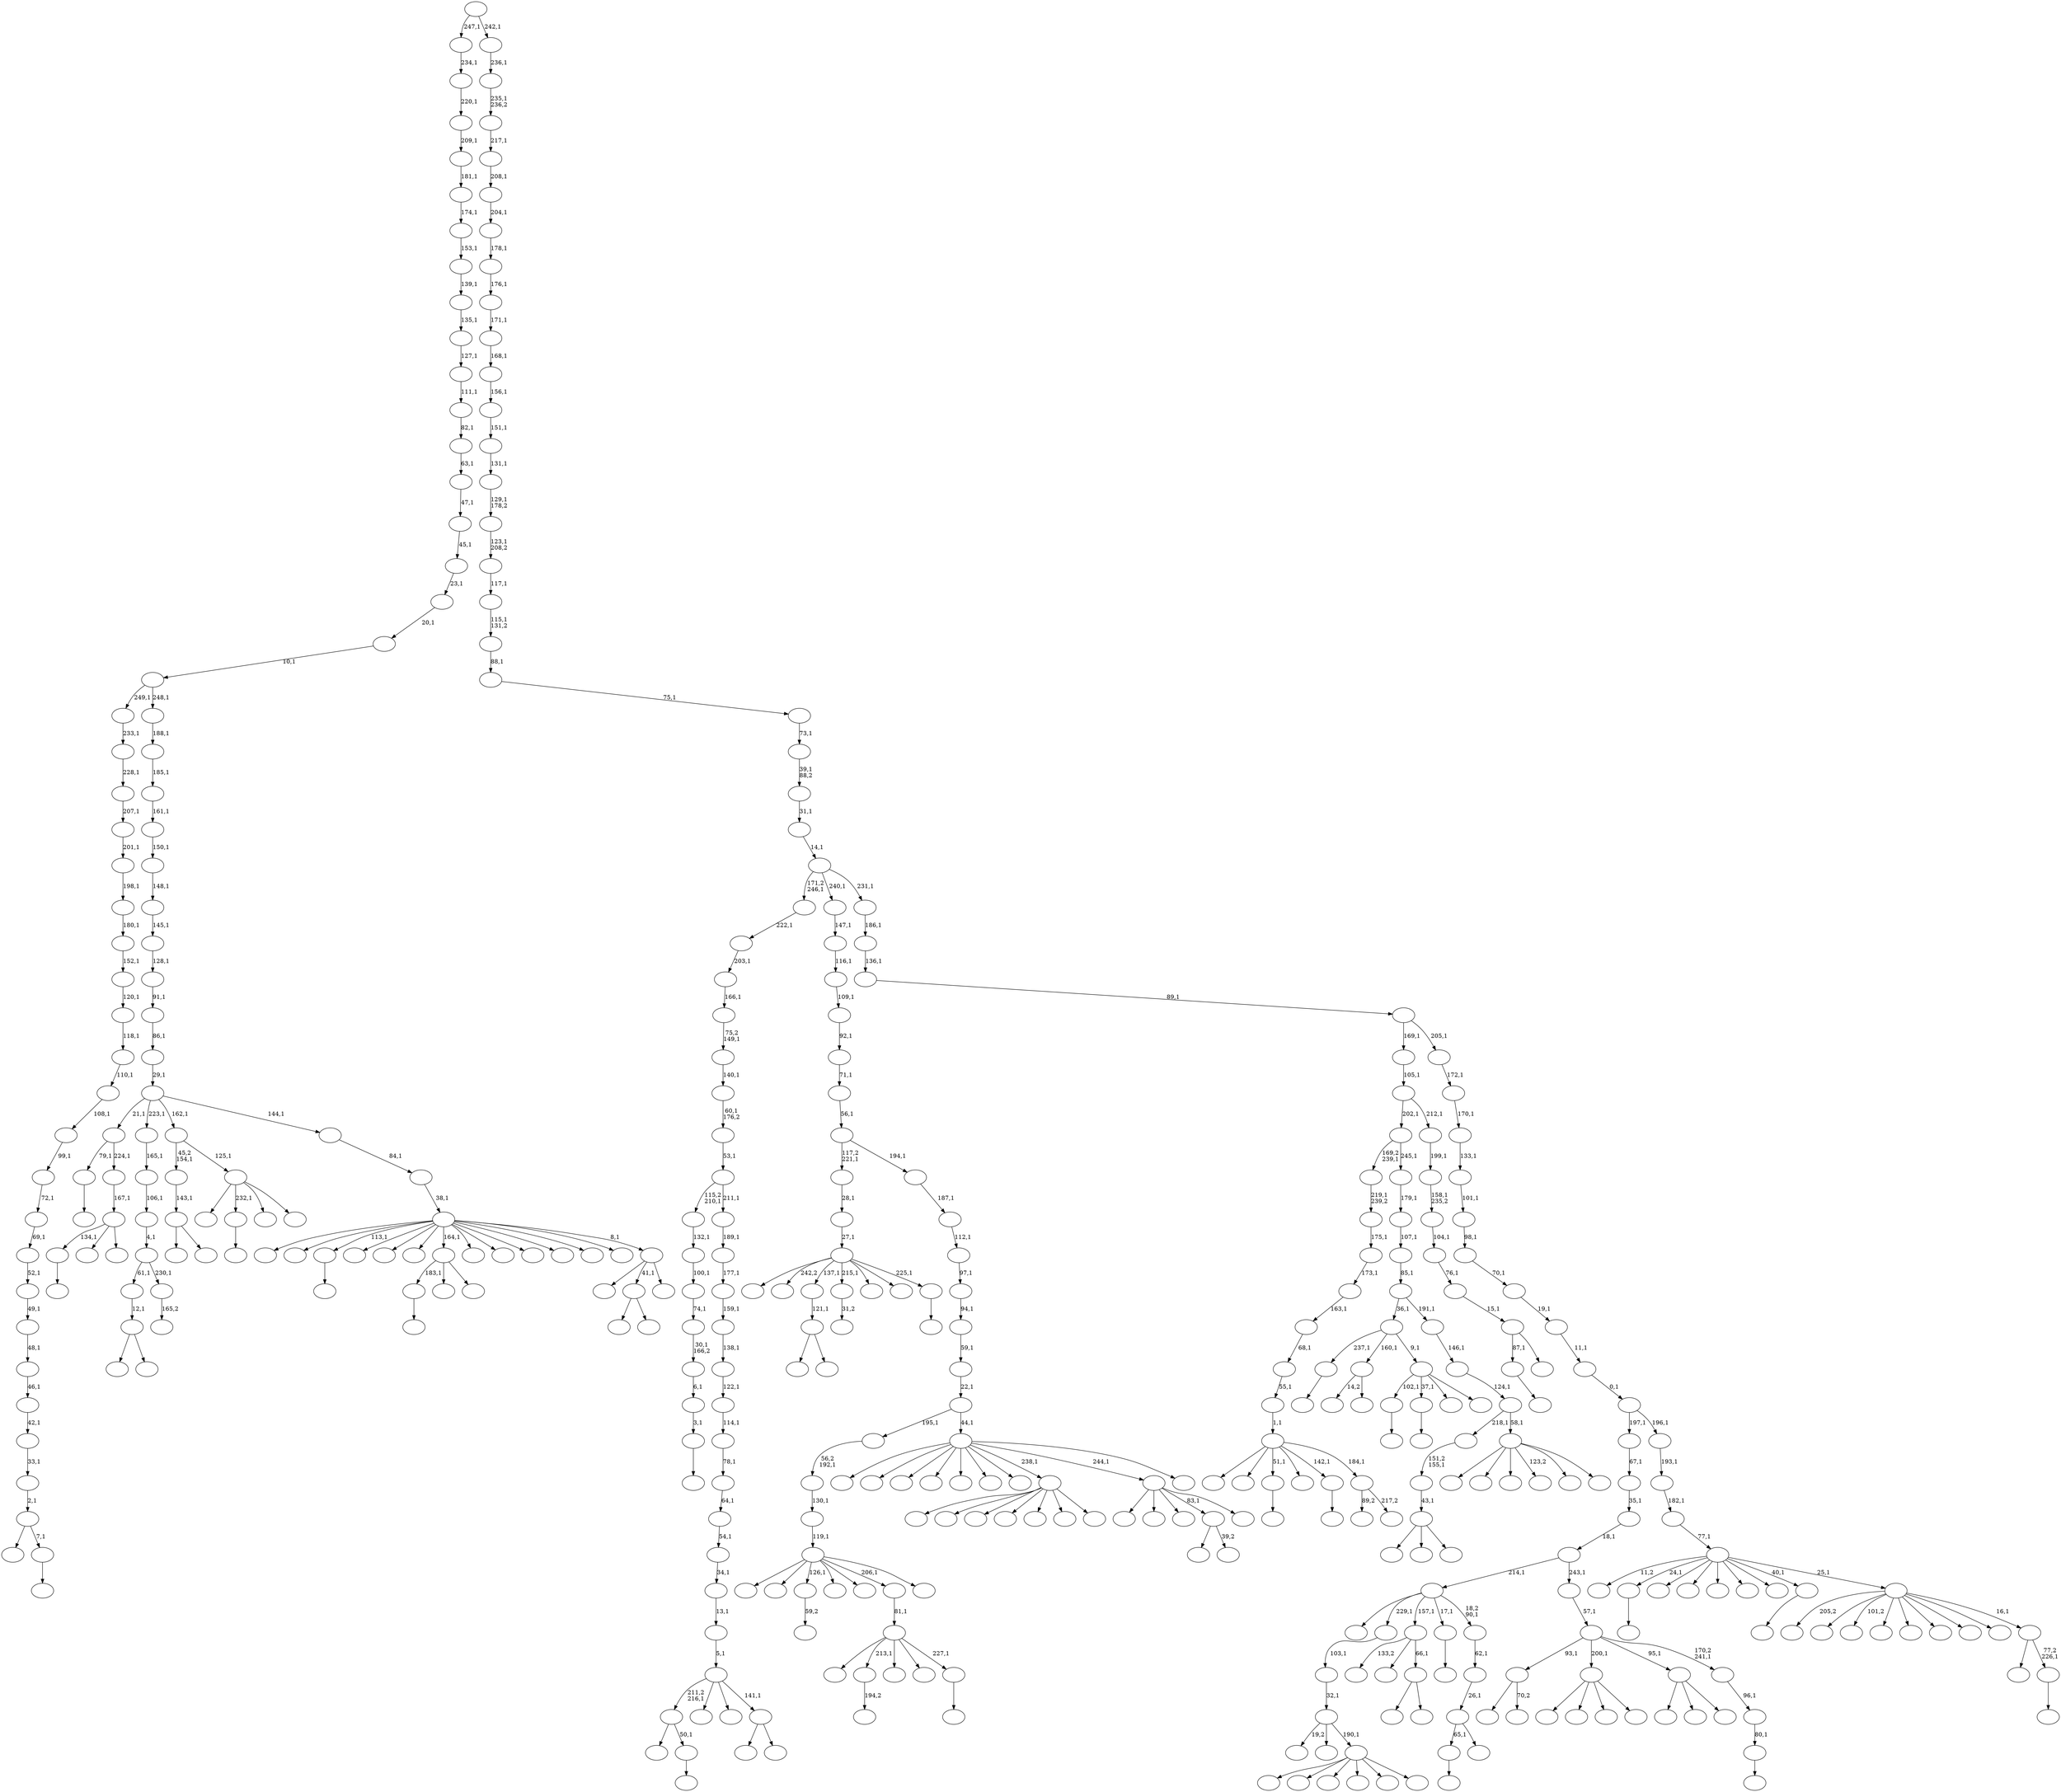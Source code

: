 digraph T {
	400 [label=""]
	399 [label=""]
	398 [label=""]
	397 [label=""]
	396 [label=""]
	395 [label=""]
	394 [label=""]
	393 [label=""]
	392 [label=""]
	391 [label=""]
	390 [label=""]
	389 [label=""]
	388 [label=""]
	387 [label=""]
	386 [label=""]
	385 [label=""]
	384 [label=""]
	383 [label=""]
	382 [label=""]
	381 [label=""]
	380 [label=""]
	379 [label=""]
	378 [label=""]
	377 [label=""]
	376 [label=""]
	375 [label=""]
	374 [label=""]
	373 [label=""]
	372 [label=""]
	371 [label=""]
	370 [label=""]
	369 [label=""]
	368 [label=""]
	367 [label=""]
	366 [label=""]
	365 [label=""]
	364 [label=""]
	363 [label=""]
	362 [label=""]
	361 [label=""]
	360 [label=""]
	359 [label=""]
	358 [label=""]
	357 [label=""]
	356 [label=""]
	355 [label=""]
	354 [label=""]
	353 [label=""]
	352 [label=""]
	351 [label=""]
	350 [label=""]
	349 [label=""]
	348 [label=""]
	347 [label=""]
	346 [label=""]
	345 [label=""]
	344 [label=""]
	343 [label=""]
	342 [label=""]
	341 [label=""]
	340 [label=""]
	339 [label=""]
	338 [label=""]
	337 [label=""]
	336 [label=""]
	335 [label=""]
	334 [label=""]
	333 [label=""]
	332 [label=""]
	331 [label=""]
	330 [label=""]
	329 [label=""]
	328 [label=""]
	327 [label=""]
	326 [label=""]
	325 [label=""]
	324 [label=""]
	323 [label=""]
	322 [label=""]
	321 [label=""]
	320 [label=""]
	319 [label=""]
	318 [label=""]
	317 [label=""]
	316 [label=""]
	315 [label=""]
	314 [label=""]
	313 [label=""]
	312 [label=""]
	311 [label=""]
	310 [label=""]
	309 [label=""]
	308 [label=""]
	307 [label=""]
	306 [label=""]
	305 [label=""]
	304 [label=""]
	303 [label=""]
	302 [label=""]
	301 [label=""]
	300 [label=""]
	299 [label=""]
	298 [label=""]
	297 [label=""]
	296 [label=""]
	295 [label=""]
	294 [label=""]
	293 [label=""]
	292 [label=""]
	291 [label=""]
	290 [label=""]
	289 [label=""]
	288 [label=""]
	287 [label=""]
	286 [label=""]
	285 [label=""]
	284 [label=""]
	283 [label=""]
	282 [label=""]
	281 [label=""]
	280 [label=""]
	279 [label=""]
	278 [label=""]
	277 [label=""]
	276 [label=""]
	275 [label=""]
	274 [label=""]
	273 [label=""]
	272 [label=""]
	271 [label=""]
	270 [label=""]
	269 [label=""]
	268 [label=""]
	267 [label=""]
	266 [label=""]
	265 [label=""]
	264 [label=""]
	263 [label=""]
	262 [label=""]
	261 [label=""]
	260 [label=""]
	259 [label=""]
	258 [label=""]
	257 [label=""]
	256 [label=""]
	255 [label=""]
	254 [label=""]
	253 [label=""]
	252 [label=""]
	251 [label=""]
	250 [label=""]
	249 [label=""]
	248 [label=""]
	247 [label=""]
	246 [label=""]
	245 [label=""]
	244 [label=""]
	243 [label=""]
	242 [label=""]
	241 [label=""]
	240 [label=""]
	239 [label=""]
	238 [label=""]
	237 [label=""]
	236 [label=""]
	235 [label=""]
	234 [label=""]
	233 [label=""]
	232 [label=""]
	231 [label=""]
	230 [label=""]
	229 [label=""]
	228 [label=""]
	227 [label=""]
	226 [label=""]
	225 [label=""]
	224 [label=""]
	223 [label=""]
	222 [label=""]
	221 [label=""]
	220 [label=""]
	219 [label=""]
	218 [label=""]
	217 [label=""]
	216 [label=""]
	215 [label=""]
	214 [label=""]
	213 [label=""]
	212 [label=""]
	211 [label=""]
	210 [label=""]
	209 [label=""]
	208 [label=""]
	207 [label=""]
	206 [label=""]
	205 [label=""]
	204 [label=""]
	203 [label=""]
	202 [label=""]
	201 [label=""]
	200 [label=""]
	199 [label=""]
	198 [label=""]
	197 [label=""]
	196 [label=""]
	195 [label=""]
	194 [label=""]
	193 [label=""]
	192 [label=""]
	191 [label=""]
	190 [label=""]
	189 [label=""]
	188 [label=""]
	187 [label=""]
	186 [label=""]
	185 [label=""]
	184 [label=""]
	183 [label=""]
	182 [label=""]
	181 [label=""]
	180 [label=""]
	179 [label=""]
	178 [label=""]
	177 [label=""]
	176 [label=""]
	175 [label=""]
	174 [label=""]
	173 [label=""]
	172 [label=""]
	171 [label=""]
	170 [label=""]
	169 [label=""]
	168 [label=""]
	167 [label=""]
	166 [label=""]
	165 [label=""]
	164 [label=""]
	163 [label=""]
	162 [label=""]
	161 [label=""]
	160 [label=""]
	159 [label=""]
	158 [label=""]
	157 [label=""]
	156 [label=""]
	155 [label=""]
	154 [label=""]
	153 [label=""]
	152 [label=""]
	151 [label=""]
	150 [label=""]
	149 [label=""]
	148 [label=""]
	147 [label=""]
	146 [label=""]
	145 [label=""]
	144 [label=""]
	143 [label=""]
	142 [label=""]
	141 [label=""]
	140 [label=""]
	139 [label=""]
	138 [label=""]
	137 [label=""]
	136 [label=""]
	135 [label=""]
	134 [label=""]
	133 [label=""]
	132 [label=""]
	131 [label=""]
	130 [label=""]
	129 [label=""]
	128 [label=""]
	127 [label=""]
	126 [label=""]
	125 [label=""]
	124 [label=""]
	123 [label=""]
	122 [label=""]
	121 [label=""]
	120 [label=""]
	119 [label=""]
	118 [label=""]
	117 [label=""]
	116 [label=""]
	115 [label=""]
	114 [label=""]
	113 [label=""]
	112 [label=""]
	111 [label=""]
	110 [label=""]
	109 [label=""]
	108 [label=""]
	107 [label=""]
	106 [label=""]
	105 [label=""]
	104 [label=""]
	103 [label=""]
	102 [label=""]
	101 [label=""]
	100 [label=""]
	99 [label=""]
	98 [label=""]
	97 [label=""]
	96 [label=""]
	95 [label=""]
	94 [label=""]
	93 [label=""]
	92 [label=""]
	91 [label=""]
	90 [label=""]
	89 [label=""]
	88 [label=""]
	87 [label=""]
	86 [label=""]
	85 [label=""]
	84 [label=""]
	83 [label=""]
	82 [label=""]
	81 [label=""]
	80 [label=""]
	79 [label=""]
	78 [label=""]
	77 [label=""]
	76 [label=""]
	75 [label=""]
	74 [label=""]
	73 [label=""]
	72 [label=""]
	71 [label=""]
	70 [label=""]
	69 [label=""]
	68 [label=""]
	67 [label=""]
	66 [label=""]
	65 [label=""]
	64 [label=""]
	63 [label=""]
	62 [label=""]
	61 [label=""]
	60 [label=""]
	59 [label=""]
	58 [label=""]
	57 [label=""]
	56 [label=""]
	55 [label=""]
	54 [label=""]
	53 [label=""]
	52 [label=""]
	51 [label=""]
	50 [label=""]
	49 [label=""]
	48 [label=""]
	47 [label=""]
	46 [label=""]
	45 [label=""]
	44 [label=""]
	43 [label=""]
	42 [label=""]
	41 [label=""]
	40 [label=""]
	39 [label=""]
	38 [label=""]
	37 [label=""]
	36 [label=""]
	35 [label=""]
	34 [label=""]
	33 [label=""]
	32 [label=""]
	31 [label=""]
	30 [label=""]
	29 [label=""]
	28 [label=""]
	27 [label=""]
	26 [label=""]
	25 [label=""]
	24 [label=""]
	23 [label=""]
	22 [label=""]
	21 [label=""]
	20 [label=""]
	19 [label=""]
	18 [label=""]
	17 [label=""]
	16 [label=""]
	15 [label=""]
	14 [label=""]
	13 [label=""]
	12 [label=""]
	11 [label=""]
	10 [label=""]
	9 [label=""]
	8 [label=""]
	7 [label=""]
	6 [label=""]
	5 [label=""]
	4 [label=""]
	3 [label=""]
	2 [label=""]
	1 [label=""]
	0 [label=""]
	399 -> 400 [label=""]
	387 -> 388 [label=""]
	383 -> 396 [label=""]
	383 -> 384 [label=""]
	382 -> 383 [label="121,1"]
	373 -> 374 [label=""]
	370 -> 371 [label="59,2"]
	364 -> 365 [label=""]
	363 -> 375 [label=""]
	363 -> 364 [label="50,1"]
	354 -> 355 [label=""]
	351 -> 352 [label=""]
	349 -> 350 [label=""]
	346 -> 361 [label=""]
	346 -> 348 [label=""]
	346 -> 347 [label=""]
	345 -> 346 [label="43,1"]
	344 -> 345 [label="151,2\n155,1"]
	338 -> 339 [label=""]
	336 -> 337 [label="194,2"]
	333 -> 334 [label=""]
	332 -> 333 [label="3,1"]
	331 -> 332 [label="6,1"]
	330 -> 331 [label="30,1\n166,2"]
	329 -> 330 [label="74,1"]
	328 -> 329 [label="100,1"]
	327 -> 328 [label="132,1"]
	322 -> 359 [label=""]
	322 -> 323 [label="70,2"]
	320 -> 321 [label=""]
	316 -> 317 [label=""]
	315 -> 362 [label=""]
	315 -> 316 [label="7,1"]
	314 -> 315 [label="2,1"]
	313 -> 314 [label="33,1"]
	312 -> 313 [label="42,1"]
	311 -> 312 [label="46,1"]
	310 -> 311 [label="48,1"]
	309 -> 310 [label="49,1"]
	308 -> 309 [label="52,1"]
	307 -> 308 [label="69,1"]
	306 -> 307 [label="72,1"]
	305 -> 306 [label="99,1"]
	304 -> 305 [label="108,1"]
	303 -> 304 [label="110,1"]
	302 -> 303 [label="118,1"]
	301 -> 302 [label="120,1"]
	300 -> 301 [label="152,1"]
	299 -> 300 [label="180,1"]
	298 -> 299 [label="198,1"]
	297 -> 298 [label="201,1"]
	296 -> 297 [label="207,1"]
	295 -> 296 [label="228,1"]
	294 -> 295 [label="233,1"]
	290 -> 338 [label="134,1"]
	290 -> 324 [label=""]
	290 -> 291 [label=""]
	289 -> 290 [label="167,1"]
	288 -> 349 [label="79,1"]
	288 -> 289 [label="224,1"]
	283 -> 284 [label=""]
	282 -> 393 [label=""]
	282 -> 336 [label="213,1"]
	282 -> 319 [label=""]
	282 -> 287 [label=""]
	282 -> 283 [label="227,1"]
	281 -> 282 [label="81,1"]
	279 -> 280 [label=""]
	275 -> 276 [label=""]
	258 -> 259 [label=""]
	256 -> 351 [label="183,1"]
	256 -> 285 [label=""]
	256 -> 257 [label=""]
	243 -> 244 [label=""]
	241 -> 242 [label="31,2"]
	236 -> 254 [label=""]
	236 -> 237 [label=""]
	235 -> 363 [label="211,2\n216,1"]
	235 -> 271 [label=""]
	235 -> 240 [label=""]
	235 -> 236 [label="141,1"]
	234 -> 235 [label="5,1"]
	233 -> 234 [label="13,1"]
	232 -> 233 [label="34,1"]
	231 -> 232 [label="54,1"]
	230 -> 231 [label="64,1"]
	229 -> 230 [label="78,1"]
	228 -> 229 [label="114,1"]
	227 -> 228 [label="122,1"]
	226 -> 227 [label="138,1"]
	225 -> 226 [label="159,1"]
	224 -> 225 [label="177,1"]
	223 -> 224 [label="189,1"]
	222 -> 327 [label="115,2\n210,1"]
	222 -> 223 [label="211,1"]
	221 -> 222 [label="53,1"]
	220 -> 221 [label="60,1\n176,2"]
	219 -> 220 [label="140,1"]
	218 -> 219 [label="75,2\n149,1"]
	217 -> 218 [label="166,1"]
	216 -> 217 [label="203,1"]
	215 -> 216 [label="222,1"]
	210 -> 358 [label=""]
	210 -> 211 [label=""]
	209 -> 210 [label="12,1"]
	206 -> 252 [label=""]
	206 -> 207 [label=""]
	205 -> 206 [label="143,1"]
	203 -> 247 [label=""]
	203 -> 204 [label=""]
	201 -> 369 [label=""]
	201 -> 366 [label=""]
	201 -> 272 [label=""]
	201 -> 251 [label=""]
	201 -> 208 [label=""]
	201 -> 202 [label=""]
	200 -> 368 [label="19,2"]
	200 -> 212 [label=""]
	200 -> 201 [label="190,1"]
	199 -> 200 [label="32,1"]
	198 -> 199 [label="103,1"]
	194 -> 195 [label=""]
	191 -> 261 [label=""]
	191 -> 250 [label=""]
	191 -> 238 [label=""]
	191 -> 192 [label=""]
	185 -> 186 [label="165,2"]
	184 -> 209 [label="61,1"]
	184 -> 185 [label="230,1"]
	183 -> 184 [label="4,1"]
	182 -> 183 [label="106,1"]
	181 -> 182 [label="165,1"]
	176 -> 379 [label=""]
	176 -> 293 [label=""]
	176 -> 177 [label=""]
	174 -> 180 [label="89,2"]
	174 -> 175 [label="217,2"]
	173 -> 356 [label=""]
	173 -> 353 [label=""]
	173 -> 258 [label="51,1"]
	173 -> 255 [label=""]
	173 -> 243 [label="142,1"]
	173 -> 174 [label="184,1"]
	172 -> 173 [label="1,1"]
	171 -> 172 [label="55,1"]
	170 -> 171 [label="68,1"]
	169 -> 170 [label="163,1"]
	168 -> 169 [label="173,1"]
	167 -> 168 [label="175,1"]
	166 -> 167 [label="219,1\n239,2"]
	164 -> 278 [label=""]
	164 -> 165 [label=""]
	163 -> 377 [label="133,2"]
	163 -> 249 [label=""]
	163 -> 164 [label="66,1"]
	158 -> 397 [label="14,2"]
	158 -> 159 [label=""]
	156 -> 157 [label=""]
	153 -> 399 [label="65,1"]
	153 -> 154 [label=""]
	152 -> 153 [label="26,1"]
	151 -> 152 [label="62,1"]
	150 -> 392 [label=""]
	150 -> 198 [label="229,1"]
	150 -> 163 [label="157,1"]
	150 -> 156 [label="17,1"]
	150 -> 151 [label="18,2\n90,1"]
	148 -> 149 [label=""]
	147 -> 148 [label="80,1"]
	146 -> 147 [label="96,1"]
	145 -> 322 [label="93,1"]
	145 -> 191 [label="200,1"]
	145 -> 176 [label="95,1"]
	145 -> 146 [label="170,2\n241,1"]
	144 -> 145 [label="57,1"]
	143 -> 150 [label="214,1"]
	143 -> 144 [label="243,1"]
	142 -> 143 [label="18,1"]
	141 -> 142 [label="35,1"]
	140 -> 141 [label="67,1"]
	138 -> 381 [label=""]
	138 -> 279 [label="232,1"]
	138 -> 268 [label=""]
	138 -> 139 [label=""]
	137 -> 205 [label="45,2\n154,1"]
	137 -> 138 [label="125,1"]
	135 -> 385 [label=""]
	135 -> 378 [label=""]
	135 -> 370 [label="126,1"]
	135 -> 342 [label=""]
	135 -> 326 [label=""]
	135 -> 281 [label="206,1"]
	135 -> 136 [label=""]
	134 -> 135 [label="119,1"]
	133 -> 134 [label="130,1"]
	132 -> 133 [label="56,2\n192,1"]
	129 -> 320 [label="102,1"]
	129 -> 194 [label="37,1"]
	129 -> 193 [label=""]
	129 -> 130 [label=""]
	128 -> 275 [label="237,1"]
	128 -> 158 [label="160,1"]
	128 -> 129 [label="9,1"]
	126 -> 376 [label=""]
	126 -> 360 [label=""]
	126 -> 277 [label=""]
	126 -> 253 [label="123,2"]
	126 -> 131 [label=""]
	126 -> 127 [label=""]
	125 -> 344 [label="218,1"]
	125 -> 126 [label="58,1"]
	124 -> 125 [label="124,1"]
	123 -> 124 [label="146,1"]
	122 -> 128 [label="36,1"]
	122 -> 123 [label="191,1"]
	121 -> 122 [label="85,1"]
	120 -> 121 [label="107,1"]
	119 -> 120 [label="179,1"]
	118 -> 166 [label="169,2\n239,1"]
	118 -> 119 [label="245,1"]
	116 -> 373 [label="87,1"]
	116 -> 117 [label=""]
	115 -> 116 [label="15,1"]
	114 -> 115 [label="76,1"]
	113 -> 114 [label="104,1"]
	112 -> 113 [label="158,1\n235,2"]
	111 -> 112 [label="199,1"]
	110 -> 118 [label="202,1"]
	110 -> 111 [label="212,1"]
	109 -> 110 [label="105,1"]
	107 -> 108 [label=""]
	105 -> 391 [label=""]
	105 -> 367 [label=""]
	105 -> 325 [label=""]
	105 -> 264 [label=""]
	105 -> 196 [label=""]
	105 -> 189 [label=""]
	105 -> 106 [label=""]
	103 -> 179 [label=""]
	103 -> 104 [label="39,2"]
	101 -> 102 [label=""]
	100 -> 398 [label=""]
	100 -> 389 [label="242,2"]
	100 -> 382 [label="137,1"]
	100 -> 241 [label="215,1"]
	100 -> 188 [label=""]
	100 -> 178 [label=""]
	100 -> 101 [label="225,1"]
	99 -> 100 [label="27,1"]
	98 -> 99 [label="28,1"]
	96 -> 266 [label=""]
	96 -> 246 [label=""]
	96 -> 161 [label=""]
	96 -> 103 [label="83,1"]
	96 -> 97 [label=""]
	94 -> 248 [label=""]
	94 -> 203 [label="41,1"]
	94 -> 95 [label=""]
	93 -> 394 [label=""]
	93 -> 372 [label=""]
	93 -> 354 [label="113,1"]
	93 -> 343 [label=""]
	93 -> 273 [label=""]
	93 -> 263 [label=""]
	93 -> 256 [label="164,1"]
	93 -> 245 [label=""]
	93 -> 213 [label=""]
	93 -> 197 [label=""]
	93 -> 187 [label=""]
	93 -> 160 [label=""]
	93 -> 155 [label=""]
	93 -> 94 [label="8,1"]
	92 -> 93 [label="38,1"]
	91 -> 92 [label="84,1"]
	90 -> 288 [label="21,1"]
	90 -> 181 [label="223,1"]
	90 -> 137 [label="162,1"]
	90 -> 91 [label="144,1"]
	89 -> 90 [label="29,1"]
	88 -> 89 [label="86,1"]
	87 -> 88 [label="91,1"]
	86 -> 87 [label="128,1"]
	85 -> 86 [label="145,1"]
	84 -> 85 [label="148,1"]
	83 -> 84 [label="150,1"]
	82 -> 83 [label="161,1"]
	81 -> 82 [label="185,1"]
	80 -> 81 [label="188,1"]
	79 -> 294 [label="249,1"]
	79 -> 80 [label="248,1"]
	78 -> 79 [label="10,1"]
	77 -> 78 [label="20,1"]
	76 -> 77 [label="23,1"]
	75 -> 76 [label="45,1"]
	74 -> 75 [label="47,1"]
	73 -> 74 [label="63,1"]
	72 -> 73 [label="82,1"]
	71 -> 72 [label="111,1"]
	70 -> 71 [label="127,1"]
	69 -> 70 [label="135,1"]
	68 -> 69 [label="139,1"]
	67 -> 68 [label="153,1"]
	66 -> 67 [label="174,1"]
	65 -> 66 [label="181,1"]
	64 -> 65 [label="209,1"]
	63 -> 64 [label="220,1"]
	62 -> 63 [label="234,1"]
	60 -> 380 [label=""]
	60 -> 357 [label=""]
	60 -> 341 [label=""]
	60 -> 292 [label=""]
	60 -> 286 [label=""]
	60 -> 274 [label=""]
	60 -> 214 [label=""]
	60 -> 105 [label="238,1"]
	60 -> 96 [label="244,1"]
	60 -> 61 [label=""]
	59 -> 132 [label="195,1"]
	59 -> 60 [label="44,1"]
	58 -> 59 [label="22,1"]
	57 -> 58 [label="59,1"]
	56 -> 57 [label="94,1"]
	55 -> 56 [label="97,1"]
	54 -> 55 [label="112,1"]
	53 -> 54 [label="187,1"]
	52 -> 98 [label="117,2\n221,1"]
	52 -> 53 [label="194,1"]
	51 -> 52 [label="56,1"]
	50 -> 51 [label="71,1"]
	49 -> 50 [label="92,1"]
	48 -> 49 [label="109,1"]
	47 -> 48 [label="116,1"]
	46 -> 47 [label="147,1"]
	44 -> 45 [label=""]
	43 -> 265 [label=""]
	43 -> 44 [label="77,2\n226,1"]
	42 -> 395 [label="205,2"]
	42 -> 335 [label=""]
	42 -> 318 [label="101,2"]
	42 -> 270 [label=""]
	42 -> 267 [label=""]
	42 -> 262 [label=""]
	42 -> 190 [label=""]
	42 -> 162 [label=""]
	42 -> 43 [label="16,1"]
	41 -> 390 [label="11,2"]
	41 -> 387 [label="24,1"]
	41 -> 386 [label=""]
	41 -> 340 [label=""]
	41 -> 269 [label=""]
	41 -> 260 [label=""]
	41 -> 239 [label=""]
	41 -> 107 [label="40,1"]
	41 -> 42 [label="25,1"]
	40 -> 41 [label="77,1"]
	39 -> 40 [label="182,1"]
	38 -> 39 [label="193,1"]
	37 -> 140 [label="197,1"]
	37 -> 38 [label="196,1"]
	36 -> 37 [label="0,1"]
	35 -> 36 [label="11,1"]
	34 -> 35 [label="19,1"]
	33 -> 34 [label="70,1"]
	32 -> 33 [label="98,1"]
	31 -> 32 [label="101,1"]
	30 -> 31 [label="133,1"]
	29 -> 30 [label="170,1"]
	28 -> 29 [label="172,1"]
	27 -> 109 [label="169,1"]
	27 -> 28 [label="205,1"]
	26 -> 27 [label="89,1"]
	25 -> 26 [label="136,1"]
	24 -> 25 [label="186,1"]
	23 -> 215 [label="171,2\n246,1"]
	23 -> 46 [label="240,1"]
	23 -> 24 [label="231,1"]
	22 -> 23 [label="14,1"]
	21 -> 22 [label="31,1"]
	20 -> 21 [label="39,1\n88,2"]
	19 -> 20 [label="73,1"]
	18 -> 19 [label="75,1"]
	17 -> 18 [label="88,1"]
	16 -> 17 [label="115,1\n131,2"]
	15 -> 16 [label="117,1"]
	14 -> 15 [label="123,1\n208,2"]
	13 -> 14 [label="129,1\n178,2"]
	12 -> 13 [label="131,1"]
	11 -> 12 [label="151,1"]
	10 -> 11 [label="156,1"]
	9 -> 10 [label="168,1"]
	8 -> 9 [label="171,1"]
	7 -> 8 [label="176,1"]
	6 -> 7 [label="178,1"]
	5 -> 6 [label="204,1"]
	4 -> 5 [label="208,1"]
	3 -> 4 [label="217,1"]
	2 -> 3 [label="235,1\n236,2"]
	1 -> 2 [label="236,1"]
	0 -> 62 [label="247,1"]
	0 -> 1 [label="242,1"]
}
